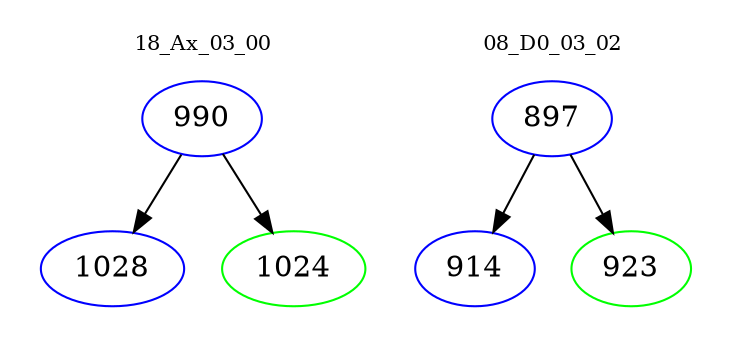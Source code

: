 digraph{
subgraph cluster_0 {
color = white
label = "18_Ax_03_00";
fontsize=10;
T0_990 [label="990", color="blue"]
T0_990 -> T0_1028 [color="black"]
T0_1028 [label="1028", color="blue"]
T0_990 -> T0_1024 [color="black"]
T0_1024 [label="1024", color="green"]
}
subgraph cluster_1 {
color = white
label = "08_D0_03_02";
fontsize=10;
T1_897 [label="897", color="blue"]
T1_897 -> T1_914 [color="black"]
T1_914 [label="914", color="blue"]
T1_897 -> T1_923 [color="black"]
T1_923 [label="923", color="green"]
}
}
